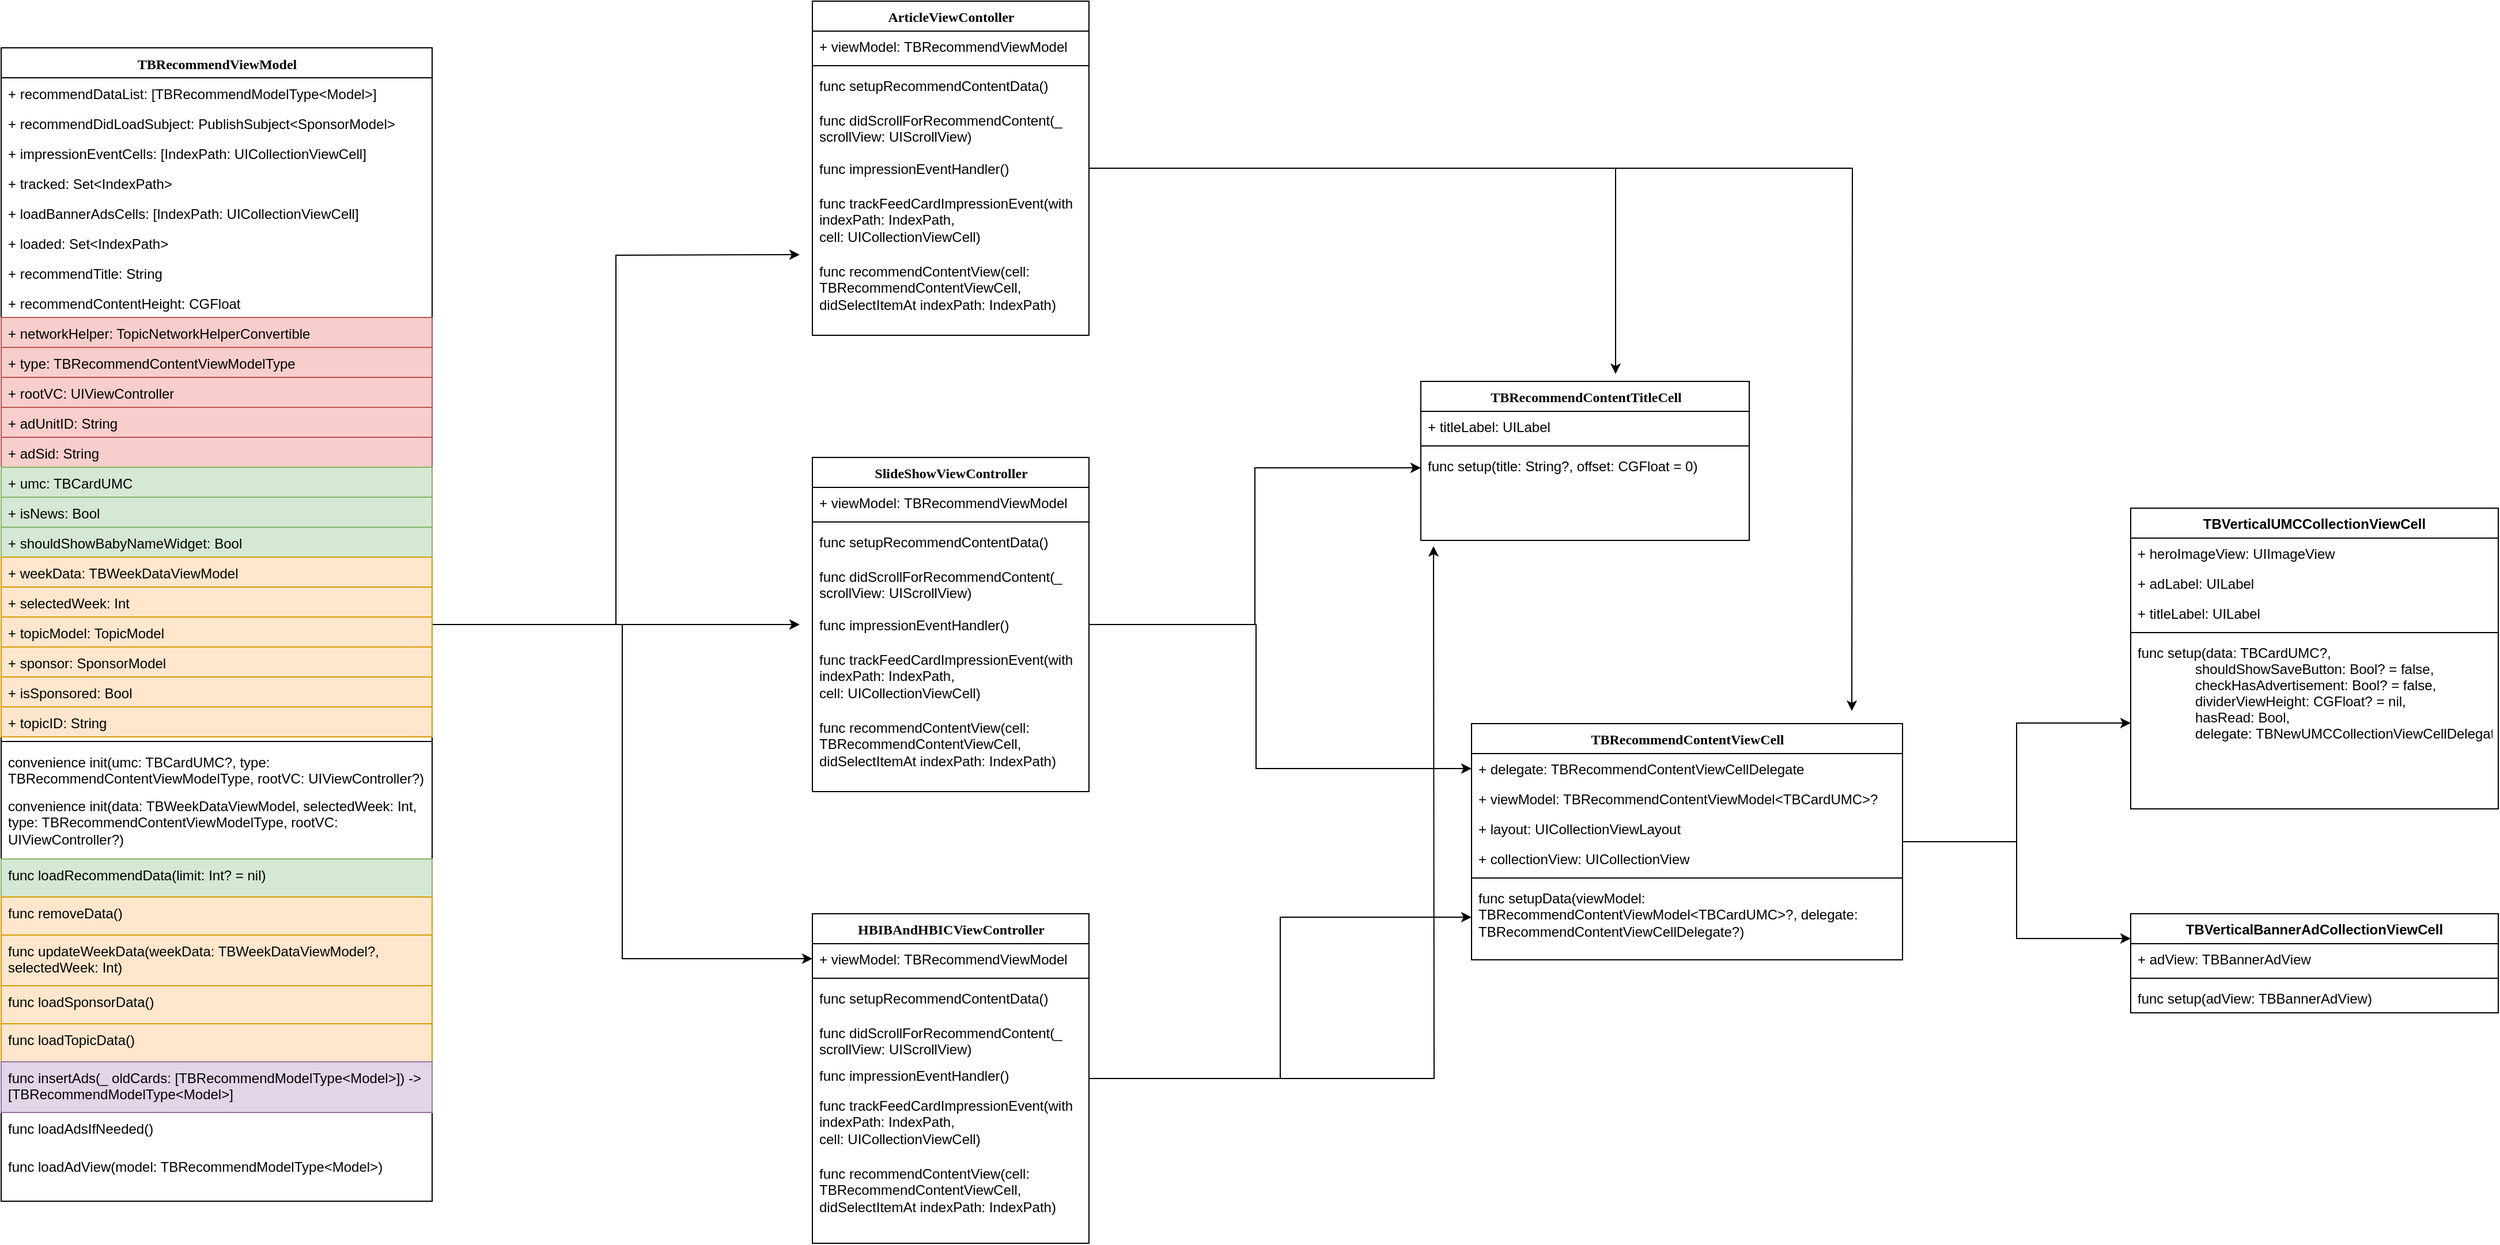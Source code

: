 <mxfile version="20.2.4" type="github">
  <diagram name="Page-1" id="9f46799a-70d6-7492-0946-bef42562c5a5">
    <mxGraphModel dx="2365" dy="1473" grid="1" gridSize="11" guides="1" tooltips="1" connect="1" arrows="1" fold="1" page="1" pageScale="1" pageWidth="4681" pageHeight="3300" background="none" math="0" shadow="0">
      <root>
        <mxCell id="0" />
        <mxCell id="1" parent="0" />
        <mxCell id="su3BbWHt3NprtEjBZGF3-483" style="edgeStyle=orthogonalEdgeStyle;rounded=0;orthogonalLoop=1;jettySize=auto;html=1;entryX=0.593;entryY=-0.047;entryDx=0;entryDy=0;entryPerimeter=0;" edge="1" parent="1" source="78961159f06e98e8-17" target="78961159f06e98e8-82">
          <mxGeometry relative="1" as="geometry" />
        </mxCell>
        <mxCell id="su3BbWHt3NprtEjBZGF3-484" style="edgeStyle=orthogonalEdgeStyle;rounded=0;orthogonalLoop=1;jettySize=auto;html=1;" edge="1" parent="1" source="78961159f06e98e8-17">
          <mxGeometry relative="1" as="geometry">
            <mxPoint x="2266" y="1012" as="targetPoint" />
          </mxGeometry>
        </mxCell>
        <mxCell id="78961159f06e98e8-17" value="ArticleViewContoller" style="swimlane;html=1;fontStyle=1;align=center;verticalAlign=top;childLayout=stackLayout;horizontal=1;startSize=26;horizontalStack=0;resizeParent=1;resizeLast=0;collapsible=1;marginBottom=0;swimlaneFillColor=#ffffff;rounded=0;shadow=0;comic=0;labelBackgroundColor=none;strokeWidth=1;fillColor=none;fontFamily=Verdana;fontSize=12" parent="1" vertex="1">
          <mxGeometry x="1364" y="396" width="240" height="290" as="geometry" />
        </mxCell>
        <mxCell id="78961159f06e98e8-21" value="+ viewModel: TBRecommendViewModel" style="text;html=1;strokeColor=none;fillColor=none;align=left;verticalAlign=top;spacingLeft=4;spacingRight=4;whiteSpace=wrap;overflow=hidden;rotatable=0;points=[[0,0.5],[1,0.5]];portConstraint=eastwest;" parent="78961159f06e98e8-17" vertex="1">
          <mxGeometry y="26" width="240" height="26" as="geometry" />
        </mxCell>
        <mxCell id="78961159f06e98e8-19" value="" style="line;html=1;strokeWidth=1;fillColor=none;align=left;verticalAlign=middle;spacingTop=-1;spacingLeft=3;spacingRight=3;rotatable=0;labelPosition=right;points=[];portConstraint=eastwest;" parent="78961159f06e98e8-17" vertex="1">
          <mxGeometry y="52" width="240" height="8" as="geometry" />
        </mxCell>
        <mxCell id="78961159f06e98e8-20" value="func setupRecommendContentData()" style="text;html=1;strokeColor=none;fillColor=none;align=left;verticalAlign=top;spacingLeft=4;spacingRight=4;whiteSpace=wrap;overflow=hidden;rotatable=0;points=[[0,0.5],[1,0.5]];portConstraint=eastwest;" parent="78961159f06e98e8-17" vertex="1">
          <mxGeometry y="60" width="240" height="30" as="geometry" />
        </mxCell>
        <mxCell id="su3BbWHt3NprtEjBZGF3-402" value="func didScrollForRecommendContent(_ scrollView: UIScrollView)" style="text;html=1;strokeColor=none;fillColor=none;align=left;verticalAlign=top;spacingLeft=4;spacingRight=4;whiteSpace=wrap;overflow=hidden;rotatable=0;points=[[0,0.5],[1,0.5]];portConstraint=eastwest;" vertex="1" parent="78961159f06e98e8-17">
          <mxGeometry y="90" width="240" height="42" as="geometry" />
        </mxCell>
        <mxCell id="su3BbWHt3NprtEjBZGF3-403" value="func&amp;nbsp;impressionEventHandler()" style="text;html=1;strokeColor=none;fillColor=none;align=left;verticalAlign=top;spacingLeft=4;spacingRight=4;whiteSpace=wrap;overflow=hidden;rotatable=0;points=[[0,0.5],[1,0.5]];portConstraint=eastwest;" vertex="1" parent="78961159f06e98e8-17">
          <mxGeometry y="132" width="240" height="30" as="geometry" />
        </mxCell>
        <mxCell id="su3BbWHt3NprtEjBZGF3-404" value="func&amp;nbsp;trackFeedCardImpressionEvent(with indexPath: IndexPath, &lt;br&gt;cell: UICollectionViewCell)" style="text;html=1;strokeColor=none;fillColor=none;align=left;verticalAlign=top;spacingLeft=4;spacingRight=4;whiteSpace=wrap;overflow=hidden;rotatable=0;points=[[0,0.5],[1,0.5]];portConstraint=eastwest;" vertex="1" parent="78961159f06e98e8-17">
          <mxGeometry y="162" width="240" height="59" as="geometry" />
        </mxCell>
        <mxCell id="su3BbWHt3NprtEjBZGF3-405" value="func recommendContentView(cell: TBRecommendContentViewCell, didSelectItemAt indexPath: IndexPath)" style="text;html=1;strokeColor=none;fillColor=none;align=left;verticalAlign=top;spacingLeft=4;spacingRight=4;whiteSpace=wrap;overflow=hidden;rotatable=0;points=[[0,0.5],[1,0.5]];portConstraint=eastwest;" vertex="1" parent="78961159f06e98e8-17">
          <mxGeometry y="221" width="240" height="55" as="geometry" />
        </mxCell>
        <mxCell id="su3BbWHt3NprtEjBZGF3-485" style="edgeStyle=orthogonalEdgeStyle;rounded=0;orthogonalLoop=1;jettySize=auto;html=1;entryX=0;entryY=0.5;entryDx=0;entryDy=0;" edge="1" parent="1" source="78961159f06e98e8-30" target="78961159f06e98e8-91">
          <mxGeometry relative="1" as="geometry" />
        </mxCell>
        <mxCell id="su3BbWHt3NprtEjBZGF3-487" style="edgeStyle=orthogonalEdgeStyle;rounded=0;orthogonalLoop=1;jettySize=auto;html=1;entryX=0;entryY=0.5;entryDx=0;entryDy=0;" edge="1" parent="1" source="78961159f06e98e8-30" target="78961159f06e98e8-72">
          <mxGeometry relative="1" as="geometry">
            <Array as="points">
              <mxPoint x="1749" y="937" />
              <mxPoint x="1749" y="1062" />
            </Array>
          </mxGeometry>
        </mxCell>
        <mxCell id="78961159f06e98e8-30" value="SlideShowViewController&lt;br&gt;" style="swimlane;html=1;fontStyle=1;align=center;verticalAlign=top;childLayout=stackLayout;horizontal=1;startSize=26;horizontalStack=0;resizeParent=1;resizeLast=0;collapsible=1;marginBottom=0;swimlaneFillColor=#ffffff;rounded=0;shadow=0;comic=0;labelBackgroundColor=none;strokeWidth=1;fillColor=none;fontFamily=Verdana;fontSize=12" parent="1" vertex="1">
          <mxGeometry x="1364" y="792" width="240" height="290" as="geometry">
            <mxRectangle x="430" y="83" width="110" height="30" as="alternateBounds" />
          </mxGeometry>
        </mxCell>
        <mxCell id="78961159f06e98e8-31" value="+ viewModel: TBRecommendViewModel" style="text;html=1;strokeColor=none;fillColor=none;align=left;verticalAlign=top;spacingLeft=4;spacingRight=4;whiteSpace=wrap;overflow=hidden;rotatable=0;points=[[0,0.5],[1,0.5]];portConstraint=eastwest;" parent="78961159f06e98e8-30" vertex="1">
          <mxGeometry y="26" width="240" height="26" as="geometry" />
        </mxCell>
        <mxCell id="78961159f06e98e8-38" value="" style="line;html=1;strokeWidth=1;fillColor=none;align=left;verticalAlign=middle;spacingTop=-1;spacingLeft=3;spacingRight=3;rotatable=0;labelPosition=right;points=[];portConstraint=eastwest;" parent="78961159f06e98e8-30" vertex="1">
          <mxGeometry y="52" width="240" height="8" as="geometry" />
        </mxCell>
        <mxCell id="su3BbWHt3NprtEjBZGF3-406" value="func setupRecommendContentData()" style="text;html=1;strokeColor=none;fillColor=none;align=left;verticalAlign=top;spacingLeft=4;spacingRight=4;whiteSpace=wrap;overflow=hidden;rotatable=0;points=[[0,0.5],[1,0.5]];portConstraint=eastwest;" vertex="1" parent="78961159f06e98e8-30">
          <mxGeometry y="60" width="240" height="30" as="geometry" />
        </mxCell>
        <mxCell id="su3BbWHt3NprtEjBZGF3-407" value="func didScrollForRecommendContent(_ scrollView: UIScrollView)" style="text;html=1;strokeColor=none;fillColor=none;align=left;verticalAlign=top;spacingLeft=4;spacingRight=4;whiteSpace=wrap;overflow=hidden;rotatable=0;points=[[0,0.5],[1,0.5]];portConstraint=eastwest;" vertex="1" parent="78961159f06e98e8-30">
          <mxGeometry y="90" width="240" height="42" as="geometry" />
        </mxCell>
        <mxCell id="su3BbWHt3NprtEjBZGF3-408" value="func&amp;nbsp;impressionEventHandler()" style="text;html=1;strokeColor=none;fillColor=none;align=left;verticalAlign=top;spacingLeft=4;spacingRight=4;whiteSpace=wrap;overflow=hidden;rotatable=0;points=[[0,0.5],[1,0.5]];portConstraint=eastwest;" vertex="1" parent="78961159f06e98e8-30">
          <mxGeometry y="132" width="240" height="30" as="geometry" />
        </mxCell>
        <mxCell id="su3BbWHt3NprtEjBZGF3-409" value="func&amp;nbsp;trackFeedCardImpressionEvent(with indexPath: IndexPath, &lt;br&gt;cell: UICollectionViewCell)" style="text;html=1;strokeColor=none;fillColor=none;align=left;verticalAlign=top;spacingLeft=4;spacingRight=4;whiteSpace=wrap;overflow=hidden;rotatable=0;points=[[0,0.5],[1,0.5]];portConstraint=eastwest;" vertex="1" parent="78961159f06e98e8-30">
          <mxGeometry y="162" width="240" height="59" as="geometry" />
        </mxCell>
        <mxCell id="su3BbWHt3NprtEjBZGF3-410" value="func recommendContentView(cell: TBRecommendContentViewCell, didSelectItemAt indexPath: IndexPath)" style="text;html=1;strokeColor=none;fillColor=none;align=left;verticalAlign=top;spacingLeft=4;spacingRight=4;whiteSpace=wrap;overflow=hidden;rotatable=0;points=[[0,0.5],[1,0.5]];portConstraint=eastwest;" vertex="1" parent="78961159f06e98e8-30">
          <mxGeometry y="221" width="240" height="55" as="geometry" />
        </mxCell>
        <mxCell id="su3BbWHt3NprtEjBZGF3-490" style="edgeStyle=orthogonalEdgeStyle;rounded=0;orthogonalLoop=1;jettySize=auto;html=1;" edge="1" parent="1" source="78961159f06e98e8-43">
          <mxGeometry relative="1" as="geometry">
            <mxPoint x="1903" y="869" as="targetPoint" />
          </mxGeometry>
        </mxCell>
        <mxCell id="su3BbWHt3NprtEjBZGF3-493" style="edgeStyle=orthogonalEdgeStyle;rounded=0;orthogonalLoop=1;jettySize=auto;html=1;entryX=0;entryY=0.5;entryDx=0;entryDy=0;" edge="1" parent="1" source="78961159f06e98e8-43" target="78961159f06e98e8-78">
          <mxGeometry relative="1" as="geometry" />
        </mxCell>
        <mxCell id="78961159f06e98e8-43" value="HBIBAndHBICViewController&lt;br&gt;" style="swimlane;html=1;fontStyle=1;align=center;verticalAlign=top;childLayout=stackLayout;horizontal=1;startSize=26;horizontalStack=0;resizeParent=1;resizeLast=0;collapsible=1;marginBottom=0;swimlaneFillColor=#ffffff;rounded=0;shadow=0;comic=0;labelBackgroundColor=none;strokeWidth=1;fillColor=none;fontFamily=Verdana;fontSize=12" parent="1" vertex="1">
          <mxGeometry x="1364" y="1188" width="240" height="286" as="geometry" />
        </mxCell>
        <mxCell id="78961159f06e98e8-44" value="+ viewModel: TBRecommendViewModel" style="text;html=1;strokeColor=none;fillColor=none;align=left;verticalAlign=top;spacingLeft=4;spacingRight=4;whiteSpace=wrap;overflow=hidden;rotatable=0;points=[[0,0.5],[1,0.5]];portConstraint=eastwest;" parent="78961159f06e98e8-43" vertex="1">
          <mxGeometry y="26" width="240" height="26" as="geometry" />
        </mxCell>
        <mxCell id="78961159f06e98e8-51" value="" style="line;html=1;strokeWidth=1;fillColor=none;align=left;verticalAlign=middle;spacingTop=-1;spacingLeft=3;spacingRight=3;rotatable=0;labelPosition=right;points=[];portConstraint=eastwest;" parent="78961159f06e98e8-43" vertex="1">
          <mxGeometry y="52" width="240" height="8" as="geometry" />
        </mxCell>
        <mxCell id="su3BbWHt3NprtEjBZGF3-413" value="func setupRecommendContentData()" style="text;html=1;strokeColor=none;fillColor=none;align=left;verticalAlign=top;spacingLeft=4;spacingRight=4;whiteSpace=wrap;overflow=hidden;rotatable=0;points=[[0,0.5],[1,0.5]];portConstraint=eastwest;" vertex="1" parent="78961159f06e98e8-43">
          <mxGeometry y="60" width="240" height="30" as="geometry" />
        </mxCell>
        <mxCell id="su3BbWHt3NprtEjBZGF3-414" value="func didScrollForRecommendContent(_ scrollView: UIScrollView)" style="text;html=1;strokeColor=none;fillColor=none;align=left;verticalAlign=top;spacingLeft=4;spacingRight=4;whiteSpace=wrap;overflow=hidden;rotatable=0;points=[[0,0.5],[1,0.5]];portConstraint=eastwest;" vertex="1" parent="78961159f06e98e8-43">
          <mxGeometry y="90" width="240" height="37" as="geometry" />
        </mxCell>
        <mxCell id="su3BbWHt3NprtEjBZGF3-415" value="func&amp;nbsp;impressionEventHandler()" style="text;html=1;strokeColor=none;fillColor=none;align=left;verticalAlign=top;spacingLeft=4;spacingRight=4;whiteSpace=wrap;overflow=hidden;rotatable=0;points=[[0,0.5],[1,0.5]];portConstraint=eastwest;" vertex="1" parent="78961159f06e98e8-43">
          <mxGeometry y="127" width="240" height="26" as="geometry" />
        </mxCell>
        <mxCell id="su3BbWHt3NprtEjBZGF3-416" value="func&amp;nbsp;trackFeedCardImpressionEvent(with indexPath: IndexPath, &lt;br&gt;cell: UICollectionViewCell)" style="text;html=1;strokeColor=none;fillColor=none;align=left;verticalAlign=top;spacingLeft=4;spacingRight=4;whiteSpace=wrap;overflow=hidden;rotatable=0;points=[[0,0.5],[1,0.5]];portConstraint=eastwest;" vertex="1" parent="78961159f06e98e8-43">
          <mxGeometry y="153" width="240" height="59" as="geometry" />
        </mxCell>
        <mxCell id="su3BbWHt3NprtEjBZGF3-417" value="func recommendContentView(cell: TBRecommendContentViewCell, didSelectItemAt indexPath: IndexPath)" style="text;html=1;strokeColor=none;fillColor=none;align=left;verticalAlign=top;spacingLeft=4;spacingRight=4;whiteSpace=wrap;overflow=hidden;rotatable=0;points=[[0,0.5],[1,0.5]];portConstraint=eastwest;" vertex="1" parent="78961159f06e98e8-43">
          <mxGeometry y="212" width="240" height="55" as="geometry" />
        </mxCell>
        <mxCell id="su3BbWHt3NprtEjBZGF3-480" style="edgeStyle=orthogonalEdgeStyle;rounded=0;orthogonalLoop=1;jettySize=auto;html=1;" edge="1" parent="1" source="78961159f06e98e8-56">
          <mxGeometry relative="1" as="geometry">
            <mxPoint x="1353" y="616" as="targetPoint" />
          </mxGeometry>
        </mxCell>
        <mxCell id="su3BbWHt3NprtEjBZGF3-481" style="edgeStyle=orthogonalEdgeStyle;rounded=0;orthogonalLoop=1;jettySize=auto;html=1;" edge="1" parent="1" source="78961159f06e98e8-56">
          <mxGeometry relative="1" as="geometry">
            <mxPoint x="1353" y="937" as="targetPoint" />
          </mxGeometry>
        </mxCell>
        <mxCell id="su3BbWHt3NprtEjBZGF3-482" style="edgeStyle=orthogonalEdgeStyle;rounded=0;orthogonalLoop=1;jettySize=auto;html=1;entryX=0;entryY=0.5;entryDx=0;entryDy=0;" edge="1" parent="1" source="78961159f06e98e8-56" target="78961159f06e98e8-44">
          <mxGeometry relative="1" as="geometry" />
        </mxCell>
        <mxCell id="78961159f06e98e8-56" value="TBRecommendViewModel" style="swimlane;html=1;fontStyle=1;align=center;verticalAlign=top;childLayout=stackLayout;horizontal=1;startSize=26;horizontalStack=0;resizeParent=1;resizeLast=0;collapsible=1;marginBottom=0;swimlaneFillColor=#ffffff;rounded=0;shadow=0;comic=0;labelBackgroundColor=none;strokeWidth=1;fillColor=none;fontFamily=Verdana;fontSize=12" parent="1" vertex="1">
          <mxGeometry x="660" y="436.5" width="374" height="1001" as="geometry" />
        </mxCell>
        <mxCell id="78961159f06e98e8-61" value="+&amp;nbsp;recommendDataList: [TBRecommendModelType&amp;lt;Model&amp;gt;]" style="text;html=1;strokeColor=none;fillColor=none;align=left;verticalAlign=top;spacingLeft=4;spacingRight=4;whiteSpace=wrap;overflow=hidden;rotatable=0;points=[[0,0.5],[1,0.5]];portConstraint=eastwest;" parent="78961159f06e98e8-56" vertex="1">
          <mxGeometry y="26" width="374" height="26" as="geometry" />
        </mxCell>
        <mxCell id="78961159f06e98e8-62" value="+ recommendDidLoadSubject:&amp;nbsp;PublishSubject&amp;lt;SponsorModel&amp;gt;" style="text;html=1;strokeColor=none;fillColor=none;align=left;verticalAlign=top;spacingLeft=4;spacingRight=4;whiteSpace=wrap;overflow=hidden;rotatable=0;points=[[0,0.5],[1,0.5]];portConstraint=eastwest;" parent="78961159f06e98e8-56" vertex="1">
          <mxGeometry y="52" width="374" height="26" as="geometry" />
        </mxCell>
        <mxCell id="78961159f06e98e8-63" value="+&amp;nbsp;impressionEventCells:&amp;nbsp;[IndexPath: UICollectionViewCell]" style="text;html=1;strokeColor=none;fillColor=none;align=left;verticalAlign=top;spacingLeft=4;spacingRight=4;whiteSpace=wrap;overflow=hidden;rotatable=0;points=[[0,0.5],[1,0.5]];portConstraint=eastwest;" parent="78961159f06e98e8-56" vertex="1">
          <mxGeometry y="78" width="374" height="26" as="geometry" />
        </mxCell>
        <mxCell id="su3BbWHt3NprtEjBZGF3-450" value="+&amp;nbsp;tracked: Set&amp;lt;IndexPath&amp;gt;" style="text;html=1;strokeColor=none;fillColor=none;align=left;verticalAlign=top;spacingLeft=4;spacingRight=4;whiteSpace=wrap;overflow=hidden;rotatable=0;points=[[0,0.5],[1,0.5]];portConstraint=eastwest;" vertex="1" parent="78961159f06e98e8-56">
          <mxGeometry y="104" width="374" height="26" as="geometry" />
        </mxCell>
        <mxCell id="su3BbWHt3NprtEjBZGF3-451" value="+&amp;nbsp;loadBannerAdsCells: [IndexPath: UICollectionViewCell]" style="text;html=1;strokeColor=none;fillColor=none;align=left;verticalAlign=top;spacingLeft=4;spacingRight=4;whiteSpace=wrap;overflow=hidden;rotatable=0;points=[[0,0.5],[1,0.5]];portConstraint=eastwest;" vertex="1" parent="78961159f06e98e8-56">
          <mxGeometry y="130" width="374" height="26" as="geometry" />
        </mxCell>
        <mxCell id="su3BbWHt3NprtEjBZGF3-453" value="+&amp;nbsp;loaded: Set&amp;lt;IndexPath&amp;gt;" style="text;html=1;strokeColor=none;fillColor=none;align=left;verticalAlign=top;spacingLeft=4;spacingRight=4;whiteSpace=wrap;overflow=hidden;rotatable=0;points=[[0,0.5],[1,0.5]];portConstraint=eastwest;" vertex="1" parent="78961159f06e98e8-56">
          <mxGeometry y="156" width="374" height="26" as="geometry" />
        </mxCell>
        <mxCell id="su3BbWHt3NprtEjBZGF3-454" value="+&amp;nbsp;recommendTitle: String" style="text;html=1;strokeColor=none;fillColor=none;align=left;verticalAlign=top;spacingLeft=4;spacingRight=4;whiteSpace=wrap;overflow=hidden;rotatable=0;points=[[0,0.5],[1,0.5]];portConstraint=eastwest;" vertex="1" parent="78961159f06e98e8-56">
          <mxGeometry y="182" width="374" height="26" as="geometry" />
        </mxCell>
        <mxCell id="su3BbWHt3NprtEjBZGF3-455" value="+&amp;nbsp;recommendContentHeight: CGFloat" style="text;html=1;strokeColor=none;fillColor=none;align=left;verticalAlign=top;spacingLeft=4;spacingRight=4;whiteSpace=wrap;overflow=hidden;rotatable=0;points=[[0,0.5],[1,0.5]];portConstraint=eastwest;" vertex="1" parent="78961159f06e98e8-56">
          <mxGeometry y="208" width="374" height="26" as="geometry" />
        </mxCell>
        <mxCell id="su3BbWHt3NprtEjBZGF3-457" value="+&amp;nbsp;networkHelper: TopicNetworkHelperConvertible" style="text;html=1;strokeColor=#b85450;fillColor=#f8cecc;align=left;verticalAlign=top;spacingLeft=4;spacingRight=4;whiteSpace=wrap;overflow=hidden;rotatable=0;points=[[0,0.5],[1,0.5]];portConstraint=eastwest;" vertex="1" parent="78961159f06e98e8-56">
          <mxGeometry y="234" width="374" height="26" as="geometry" />
        </mxCell>
        <mxCell id="su3BbWHt3NprtEjBZGF3-456" value="+&amp;nbsp;type: TBRecommendContentViewModelType" style="text;html=1;strokeColor=#b85450;fillColor=#f8cecc;align=left;verticalAlign=top;spacingLeft=4;spacingRight=4;whiteSpace=wrap;overflow=hidden;rotatable=0;points=[[0,0.5],[1,0.5]];portConstraint=eastwest;" vertex="1" parent="78961159f06e98e8-56">
          <mxGeometry y="260" width="374" height="26" as="geometry" />
        </mxCell>
        <mxCell id="su3BbWHt3NprtEjBZGF3-458" value="+&amp;nbsp;rootVC: UIViewController" style="text;html=1;strokeColor=#b85450;fillColor=#f8cecc;align=left;verticalAlign=top;spacingLeft=4;spacingRight=4;whiteSpace=wrap;overflow=hidden;rotatable=0;points=[[0,0.5],[1,0.5]];portConstraint=eastwest;" vertex="1" parent="78961159f06e98e8-56">
          <mxGeometry y="286" width="374" height="26" as="geometry" />
        </mxCell>
        <mxCell id="su3BbWHt3NprtEjBZGF3-459" value="+&amp;nbsp;adUnitID: String" style="text;html=1;strokeColor=#b85450;fillColor=#f8cecc;align=left;verticalAlign=top;spacingLeft=4;spacingRight=4;whiteSpace=wrap;overflow=hidden;rotatable=0;points=[[0,0.5],[1,0.5]];portConstraint=eastwest;" vertex="1" parent="78961159f06e98e8-56">
          <mxGeometry y="312" width="374" height="26" as="geometry" />
        </mxCell>
        <mxCell id="su3BbWHt3NprtEjBZGF3-461" value="+&amp;nbsp;adSid: String" style="text;html=1;strokeColor=#b85450;fillColor=#f8cecc;align=left;verticalAlign=top;spacingLeft=4;spacingRight=4;whiteSpace=wrap;overflow=hidden;rotatable=0;points=[[0,0.5],[1,0.5]];portConstraint=eastwest;" vertex="1" parent="78961159f06e98e8-56">
          <mxGeometry y="338" width="374" height="26" as="geometry" />
        </mxCell>
        <mxCell id="su3BbWHt3NprtEjBZGF3-463" value="+&amp;nbsp;umc: TBCardUMC" style="text;html=1;strokeColor=#82b366;fillColor=#d5e8d4;align=left;verticalAlign=top;spacingLeft=4;spacingRight=4;whiteSpace=wrap;overflow=hidden;rotatable=0;points=[[0,0.5],[1,0.5]];portConstraint=eastwest;" vertex="1" parent="78961159f06e98e8-56">
          <mxGeometry y="364" width="374" height="26" as="geometry" />
        </mxCell>
        <mxCell id="su3BbWHt3NprtEjBZGF3-462" value="+&amp;nbsp;isNews: Bool" style="text;html=1;strokeColor=#82b366;fillColor=#d5e8d4;align=left;verticalAlign=top;spacingLeft=4;spacingRight=4;whiteSpace=wrap;overflow=hidden;rotatable=0;points=[[0,0.5],[1,0.5]];portConstraint=eastwest;" vertex="1" parent="78961159f06e98e8-56">
          <mxGeometry y="390" width="374" height="26" as="geometry" />
        </mxCell>
        <mxCell id="su3BbWHt3NprtEjBZGF3-460" value="+&amp;nbsp;shouldShowBabyNameWidget: Bool" style="text;html=1;strokeColor=#82b366;fillColor=#d5e8d4;align=left;verticalAlign=top;spacingLeft=4;spacingRight=4;whiteSpace=wrap;overflow=hidden;rotatable=0;points=[[0,0.5],[1,0.5]];portConstraint=eastwest;" vertex="1" parent="78961159f06e98e8-56">
          <mxGeometry y="416" width="374" height="26" as="geometry" />
        </mxCell>
        <mxCell id="su3BbWHt3NprtEjBZGF3-465" value="+&amp;nbsp;weekData: TBWeekDataViewModel" style="text;html=1;strokeColor=#d79b00;fillColor=#ffe6cc;align=left;verticalAlign=top;spacingLeft=4;spacingRight=4;whiteSpace=wrap;overflow=hidden;rotatable=0;points=[[0,0.5],[1,0.5]];portConstraint=eastwest;" vertex="1" parent="78961159f06e98e8-56">
          <mxGeometry y="442" width="374" height="26" as="geometry" />
        </mxCell>
        <mxCell id="su3BbWHt3NprtEjBZGF3-466" value="+&amp;nbsp;selectedWeek: Int" style="text;html=1;strokeColor=#d79b00;fillColor=#ffe6cc;align=left;verticalAlign=top;spacingLeft=4;spacingRight=4;whiteSpace=wrap;overflow=hidden;rotatable=0;points=[[0,0.5],[1,0.5]];portConstraint=eastwest;" vertex="1" parent="78961159f06e98e8-56">
          <mxGeometry y="468" width="374" height="26" as="geometry" />
        </mxCell>
        <mxCell id="su3BbWHt3NprtEjBZGF3-467" value="+&amp;nbsp;topicModel: TopicModel" style="text;html=1;strokeColor=#d79b00;fillColor=#ffe6cc;align=left;verticalAlign=top;spacingLeft=4;spacingRight=4;whiteSpace=wrap;overflow=hidden;rotatable=0;points=[[0,0.5],[1,0.5]];portConstraint=eastwest;" vertex="1" parent="78961159f06e98e8-56">
          <mxGeometry y="494" width="374" height="26" as="geometry" />
        </mxCell>
        <mxCell id="Pp_mQ892j0vPYLdk7xoe-10" value="+&amp;nbsp;sponsor: SponsorModel" style="text;html=1;strokeColor=#d79b00;fillColor=#ffe6cc;align=left;verticalAlign=top;spacingLeft=4;spacingRight=4;whiteSpace=wrap;overflow=hidden;rotatable=0;points=[[0,0.5],[1,0.5]];portConstraint=eastwest;" parent="78961159f06e98e8-56" vertex="1">
          <mxGeometry y="520" width="374" height="26" as="geometry" />
        </mxCell>
        <mxCell id="su3BbWHt3NprtEjBZGF3-468" value="+&amp;nbsp;isSponsored: Bool" style="text;html=1;strokeColor=#d79b00;fillColor=#ffe6cc;align=left;verticalAlign=top;spacingLeft=4;spacingRight=4;whiteSpace=wrap;overflow=hidden;rotatable=0;points=[[0,0.5],[1,0.5]];portConstraint=eastwest;" vertex="1" parent="78961159f06e98e8-56">
          <mxGeometry y="546" width="374" height="26" as="geometry" />
        </mxCell>
        <mxCell id="su3BbWHt3NprtEjBZGF3-464" value="+&amp;nbsp;topicID: String" style="text;html=1;strokeColor=#d79b00;fillColor=#ffe6cc;align=left;verticalAlign=top;spacingLeft=4;spacingRight=4;whiteSpace=wrap;overflow=hidden;rotatable=0;points=[[0,0.5],[1,0.5]];portConstraint=eastwest;" vertex="1" parent="78961159f06e98e8-56">
          <mxGeometry y="572" width="374" height="26" as="geometry" />
        </mxCell>
        <mxCell id="78961159f06e98e8-64" value="" style="line;html=1;strokeWidth=1;fillColor=none;align=left;verticalAlign=middle;spacingTop=-1;spacingLeft=3;spacingRight=3;rotatable=0;labelPosition=right;points=[];portConstraint=eastwest;" parent="78961159f06e98e8-56" vertex="1">
          <mxGeometry y="598" width="374" height="8" as="geometry" />
        </mxCell>
        <mxCell id="78961159f06e98e8-65" value="convenience init(umc: TBCardUMC?, type: TBRecommendContentViewModelType, rootVC: UIViewController?)" style="text;html=1;strokeColor=none;fillColor=none;align=left;verticalAlign=top;spacingLeft=4;spacingRight=4;whiteSpace=wrap;overflow=hidden;rotatable=0;points=[[0,0.5],[1,0.5]];portConstraint=eastwest;" parent="78961159f06e98e8-56" vertex="1">
          <mxGeometry y="606" width="374" height="38" as="geometry" />
        </mxCell>
        <mxCell id="78961159f06e98e8-68" value="convenience init(data: TBWeekDataViewModel, selectedWeek: Int, type: TBRecommendContentViewModelType, rootVC: UIViewController?)" style="text;html=1;strokeColor=none;fillColor=none;align=left;verticalAlign=top;spacingLeft=4;spacingRight=4;whiteSpace=wrap;overflow=hidden;rotatable=0;points=[[0,0.5],[1,0.5]];portConstraint=eastwest;" parent="78961159f06e98e8-56" vertex="1">
          <mxGeometry y="644" width="374" height="60" as="geometry" />
        </mxCell>
        <mxCell id="Pp_mQ892j0vPYLdk7xoe-32" value="func loadRecommendData(limit: Int? = nil)" style="text;html=1;strokeColor=#82b366;fillColor=#d5e8d4;align=left;verticalAlign=top;spacingLeft=4;spacingRight=4;whiteSpace=wrap;overflow=hidden;rotatable=0;points=[[0,0.5],[1,0.5]];portConstraint=eastwest;" parent="78961159f06e98e8-56" vertex="1">
          <mxGeometry y="704" width="374" height="33" as="geometry" />
        </mxCell>
        <mxCell id="su3BbWHt3NprtEjBZGF3-470" value="func removeData()" style="text;html=1;strokeColor=#d79b00;fillColor=#ffe6cc;align=left;verticalAlign=top;spacingLeft=4;spacingRight=4;whiteSpace=wrap;overflow=hidden;rotatable=0;points=[[0,0.5],[1,0.5]];portConstraint=eastwest;" vertex="1" parent="78961159f06e98e8-56">
          <mxGeometry y="737" width="374" height="33" as="geometry" />
        </mxCell>
        <mxCell id="su3BbWHt3NprtEjBZGF3-472" value="func updateWeekData(weekData: TBWeekDataViewModel?, selectedWeek: Int)" style="text;html=1;strokeColor=#d79b00;fillColor=#ffe6cc;align=left;verticalAlign=top;spacingLeft=4;spacingRight=4;whiteSpace=wrap;overflow=hidden;rotatable=0;points=[[0,0.5],[1,0.5]];portConstraint=eastwest;" vertex="1" parent="78961159f06e98e8-56">
          <mxGeometry y="770" width="374" height="44" as="geometry" />
        </mxCell>
        <mxCell id="su3BbWHt3NprtEjBZGF3-473" value="func loadSponsorData()" style="text;html=1;strokeColor=#d79b00;fillColor=#ffe6cc;align=left;verticalAlign=top;spacingLeft=4;spacingRight=4;whiteSpace=wrap;overflow=hidden;rotatable=0;points=[[0,0.5],[1,0.5]];portConstraint=eastwest;" vertex="1" parent="78961159f06e98e8-56">
          <mxGeometry y="814" width="374" height="33" as="geometry" />
        </mxCell>
        <mxCell id="su3BbWHt3NprtEjBZGF3-474" value="func loadTopicData()" style="text;html=1;strokeColor=#d79b00;fillColor=#ffe6cc;align=left;verticalAlign=top;spacingLeft=4;spacingRight=4;whiteSpace=wrap;overflow=hidden;rotatable=0;points=[[0,0.5],[1,0.5]];portConstraint=eastwest;" vertex="1" parent="78961159f06e98e8-56">
          <mxGeometry y="847" width="374" height="33" as="geometry" />
        </mxCell>
        <mxCell id="Pp_mQ892j0vPYLdk7xoe-34" value="func insertAds(_ oldCards: [TBRecommendModelType&amp;lt;Model&amp;gt;]) -&amp;gt; [TBRecommendModelType&amp;lt;Model&amp;gt;]" style="text;html=1;strokeColor=#9673a6;fillColor=#e1d5e7;align=left;verticalAlign=top;spacingLeft=4;spacingRight=4;whiteSpace=wrap;overflow=hidden;rotatable=0;points=[[0,0.5],[1,0.5]];portConstraint=eastwest;" parent="78961159f06e98e8-56" vertex="1">
          <mxGeometry y="880" width="374" height="44" as="geometry" />
        </mxCell>
        <mxCell id="su3BbWHt3NprtEjBZGF3-475" value="func loadAdsIfNeeded()" style="text;html=1;strokeColor=none;fillColor=none;align=left;verticalAlign=top;spacingLeft=4;spacingRight=4;whiteSpace=wrap;overflow=hidden;rotatable=0;points=[[0,0.5],[1,0.5]];portConstraint=eastwest;" vertex="1" parent="78961159f06e98e8-56">
          <mxGeometry y="924" width="374" height="33" as="geometry" />
        </mxCell>
        <mxCell id="su3BbWHt3NprtEjBZGF3-476" value="func loadAdView(model: TBRecommendModelType&amp;lt;Model&amp;gt;)" style="text;html=1;strokeColor=none;fillColor=none;align=left;verticalAlign=top;spacingLeft=4;spacingRight=4;whiteSpace=wrap;overflow=hidden;rotatable=0;points=[[0,0.5],[1,0.5]];portConstraint=eastwest;" vertex="1" parent="78961159f06e98e8-56">
          <mxGeometry y="957" width="374" height="33" as="geometry" />
        </mxCell>
        <mxCell id="su3BbWHt3NprtEjBZGF3-477" style="edgeStyle=orthogonalEdgeStyle;rounded=0;orthogonalLoop=1;jettySize=auto;html=1;" edge="1" parent="1" source="78961159f06e98e8-69" target="Pp_mQ892j0vPYLdk7xoe-18">
          <mxGeometry relative="1" as="geometry" />
        </mxCell>
        <mxCell id="su3BbWHt3NprtEjBZGF3-479" style="edgeStyle=orthogonalEdgeStyle;rounded=0;orthogonalLoop=1;jettySize=auto;html=1;entryX=0;entryY=0.25;entryDx=0;entryDy=0;" edge="1" parent="1" source="78961159f06e98e8-69" target="Pp_mQ892j0vPYLdk7xoe-19">
          <mxGeometry relative="1" as="geometry" />
        </mxCell>
        <mxCell id="78961159f06e98e8-69" value="TBRecommendContentViewCell" style="swimlane;html=1;fontStyle=1;align=center;verticalAlign=top;childLayout=stackLayout;horizontal=1;startSize=26;horizontalStack=0;resizeParent=1;resizeLast=0;collapsible=1;marginBottom=0;swimlaneFillColor=#ffffff;rounded=0;shadow=0;comic=0;labelBackgroundColor=none;strokeWidth=1;fillColor=none;fontFamily=Verdana;fontSize=12" parent="1" vertex="1">
          <mxGeometry x="1936" y="1023" width="374" height="205" as="geometry" />
        </mxCell>
        <mxCell id="78961159f06e98e8-72" value="+&amp;nbsp;delegate: TBRecommendContentViewCellDelegate" style="text;html=1;strokeColor=none;fillColor=none;align=left;verticalAlign=top;spacingLeft=4;spacingRight=4;whiteSpace=wrap;overflow=hidden;rotatable=0;points=[[0,0.5],[1,0.5]];portConstraint=eastwest;" parent="78961159f06e98e8-69" vertex="1">
          <mxGeometry y="26" width="374" height="26" as="geometry" />
        </mxCell>
        <mxCell id="su3BbWHt3NprtEjBZGF3-418" value="+&amp;nbsp;viewModel: TBRecommendContentViewModel&amp;lt;TBCardUMC&amp;gt;?" style="text;html=1;strokeColor=none;fillColor=none;align=left;verticalAlign=top;spacingLeft=4;spacingRight=4;whiteSpace=wrap;overflow=hidden;rotatable=0;points=[[0,0.5],[1,0.5]];portConstraint=eastwest;" vertex="1" parent="78961159f06e98e8-69">
          <mxGeometry y="52" width="374" height="26" as="geometry" />
        </mxCell>
        <mxCell id="su3BbWHt3NprtEjBZGF3-419" value="+&amp;nbsp;layout: UICollectionViewLayout" style="text;html=1;strokeColor=none;fillColor=none;align=left;verticalAlign=top;spacingLeft=4;spacingRight=4;whiteSpace=wrap;overflow=hidden;rotatable=0;points=[[0,0.5],[1,0.5]];portConstraint=eastwest;" vertex="1" parent="78961159f06e98e8-69">
          <mxGeometry y="78" width="374" height="26" as="geometry" />
        </mxCell>
        <mxCell id="Pp_mQ892j0vPYLdk7xoe-35" value="+ collectionView: UICollectionView" style="text;html=1;strokeColor=none;fillColor=none;align=left;verticalAlign=top;spacingLeft=4;spacingRight=4;whiteSpace=wrap;overflow=hidden;rotatable=0;points=[[0,0.5],[1,0.5]];portConstraint=eastwest;" parent="78961159f06e98e8-69" vertex="1">
          <mxGeometry y="104" width="374" height="26" as="geometry" />
        </mxCell>
        <mxCell id="78961159f06e98e8-77" value="" style="line;html=1;strokeWidth=1;fillColor=none;align=left;verticalAlign=middle;spacingTop=-1;spacingLeft=3;spacingRight=3;rotatable=0;labelPosition=right;points=[];portConstraint=eastwest;" parent="78961159f06e98e8-69" vertex="1">
          <mxGeometry y="130" width="374" height="8" as="geometry" />
        </mxCell>
        <mxCell id="78961159f06e98e8-78" value="func setupData(viewModel: TBRecommendContentViewModel&amp;lt;TBCardUMC&amp;gt;?, delegate: TBRecommendContentViewCellDelegate?)" style="text;html=1;strokeColor=none;fillColor=none;align=left;verticalAlign=top;spacingLeft=4;spacingRight=4;whiteSpace=wrap;overflow=hidden;rotatable=0;points=[[0,0.5],[1,0.5]];portConstraint=eastwest;" parent="78961159f06e98e8-69" vertex="1">
          <mxGeometry y="138" width="374" height="60" as="geometry" />
        </mxCell>
        <mxCell id="78961159f06e98e8-82" value="TBRecommendContentTitleCell" style="swimlane;html=1;fontStyle=1;align=center;verticalAlign=top;childLayout=stackLayout;horizontal=1;startSize=26;horizontalStack=0;resizeParent=1;resizeLast=0;collapsible=1;marginBottom=0;swimlaneFillColor=#ffffff;rounded=0;shadow=0;comic=0;labelBackgroundColor=none;strokeWidth=1;fillColor=none;fontFamily=Verdana;fontSize=12" parent="1" vertex="1">
          <mxGeometry x="1892" y="726" width="285" height="138" as="geometry" />
        </mxCell>
        <mxCell id="78961159f06e98e8-87" value="+&amp;nbsp;titleLabel: UILabel" style="text;html=1;strokeColor=none;fillColor=none;align=left;verticalAlign=top;spacingLeft=4;spacingRight=4;whiteSpace=wrap;overflow=hidden;rotatable=0;points=[[0,0.5],[1,0.5]];portConstraint=eastwest;" parent="78961159f06e98e8-82" vertex="1">
          <mxGeometry y="26" width="285" height="26" as="geometry" />
        </mxCell>
        <mxCell id="78961159f06e98e8-90" value="" style="line;html=1;strokeWidth=1;fillColor=none;align=left;verticalAlign=middle;spacingTop=-1;spacingLeft=3;spacingRight=3;rotatable=0;labelPosition=right;points=[];portConstraint=eastwest;" parent="78961159f06e98e8-82" vertex="1">
          <mxGeometry y="52" width="285" height="8" as="geometry" />
        </mxCell>
        <mxCell id="78961159f06e98e8-91" value="func setup(title: String?, offset: CGFloat = 0)" style="text;html=1;strokeColor=none;fillColor=none;align=left;verticalAlign=top;spacingLeft=4;spacingRight=4;whiteSpace=wrap;overflow=hidden;rotatable=0;points=[[0,0.5],[1,0.5]];portConstraint=eastwest;" parent="78961159f06e98e8-82" vertex="1">
          <mxGeometry y="60" width="285" height="30" as="geometry" />
        </mxCell>
        <mxCell id="Pp_mQ892j0vPYLdk7xoe-15" value="TBVerticalUMCCollectionViewCell" style="swimlane;fontStyle=1;align=center;verticalAlign=top;childLayout=stackLayout;horizontal=1;startSize=26;horizontalStack=0;resizeParent=1;resizeParentMax=0;resizeLast=0;collapsible=1;marginBottom=0;" parent="1" vertex="1">
          <mxGeometry x="2508" y="836" width="319" height="261" as="geometry" />
        </mxCell>
        <mxCell id="su3BbWHt3NprtEjBZGF3-421" value="+ heroImageView: UIImageView" style="text;strokeColor=none;fillColor=none;align=left;verticalAlign=top;spacingLeft=4;spacingRight=4;overflow=hidden;rotatable=0;points=[[0,0.5],[1,0.5]];portConstraint=eastwest;" vertex="1" parent="Pp_mQ892j0vPYLdk7xoe-15">
          <mxGeometry y="26" width="319" height="26" as="geometry" />
        </mxCell>
        <mxCell id="Pp_mQ892j0vPYLdk7xoe-16" value="+ adLabel: UILabel" style="text;strokeColor=none;fillColor=none;align=left;verticalAlign=top;spacingLeft=4;spacingRight=4;overflow=hidden;rotatable=0;points=[[0,0.5],[1,0.5]];portConstraint=eastwest;" parent="Pp_mQ892j0vPYLdk7xoe-15" vertex="1">
          <mxGeometry y="52" width="319" height="26" as="geometry" />
        </mxCell>
        <mxCell id="su3BbWHt3NprtEjBZGF3-422" value="+ titleLabel: UILabel" style="text;strokeColor=none;fillColor=none;align=left;verticalAlign=top;spacingLeft=4;spacingRight=4;overflow=hidden;rotatable=0;points=[[0,0.5],[1,0.5]];portConstraint=eastwest;" vertex="1" parent="Pp_mQ892j0vPYLdk7xoe-15">
          <mxGeometry y="78" width="319" height="26" as="geometry" />
        </mxCell>
        <mxCell id="Pp_mQ892j0vPYLdk7xoe-17" value="" style="line;strokeWidth=1;fillColor=none;align=left;verticalAlign=middle;spacingTop=-1;spacingLeft=3;spacingRight=3;rotatable=0;labelPosition=right;points=[];portConstraint=eastwest;" parent="Pp_mQ892j0vPYLdk7xoe-15" vertex="1">
          <mxGeometry y="104" width="319" height="8" as="geometry" />
        </mxCell>
        <mxCell id="Pp_mQ892j0vPYLdk7xoe-18" value="func setup(data: TBCardUMC?,&#xa;               shouldShowSaveButton: Bool? = false,&#xa;               checkHasAdvertisement: Bool? = false,&#xa;               dividerViewHeight: CGFloat? = nil,&#xa;               hasRead: Bool,&#xa;               delegate: TBNewUMCCollectionViewCellDelegate? = nil)" style="text;strokeColor=none;fillColor=none;align=left;verticalAlign=top;spacingLeft=4;spacingRight=4;overflow=hidden;rotatable=0;points=[[0,0.5],[1,0.5]];portConstraint=eastwest;" parent="Pp_mQ892j0vPYLdk7xoe-15" vertex="1">
          <mxGeometry y="112" width="319" height="149" as="geometry" />
        </mxCell>
        <mxCell id="Pp_mQ892j0vPYLdk7xoe-19" value="TBVerticalBannerAdCollectionViewCell" style="swimlane;fontStyle=1;align=center;verticalAlign=top;childLayout=stackLayout;horizontal=1;startSize=26;horizontalStack=0;resizeParent=1;resizeParentMax=0;resizeLast=0;collapsible=1;marginBottom=0;" parent="1" vertex="1">
          <mxGeometry x="2508" y="1188" width="319" height="86" as="geometry" />
        </mxCell>
        <mxCell id="Pp_mQ892j0vPYLdk7xoe-20" value="+ adView: TBBannerAdView" style="text;strokeColor=none;fillColor=none;align=left;verticalAlign=top;spacingLeft=4;spacingRight=4;overflow=hidden;rotatable=0;points=[[0,0.5],[1,0.5]];portConstraint=eastwest;" parent="Pp_mQ892j0vPYLdk7xoe-19" vertex="1">
          <mxGeometry y="26" width="319" height="26" as="geometry" />
        </mxCell>
        <mxCell id="Pp_mQ892j0vPYLdk7xoe-21" value="" style="line;strokeWidth=1;fillColor=none;align=left;verticalAlign=middle;spacingTop=-1;spacingLeft=3;spacingRight=3;rotatable=0;labelPosition=right;points=[];portConstraint=eastwest;" parent="Pp_mQ892j0vPYLdk7xoe-19" vertex="1">
          <mxGeometry y="52" width="319" height="8" as="geometry" />
        </mxCell>
        <mxCell id="Pp_mQ892j0vPYLdk7xoe-22" value="func setup(adView: TBBannerAdView)" style="text;strokeColor=none;fillColor=none;align=left;verticalAlign=top;spacingLeft=4;spacingRight=4;overflow=hidden;rotatable=0;points=[[0,0.5],[1,0.5]];portConstraint=eastwest;" parent="Pp_mQ892j0vPYLdk7xoe-19" vertex="1">
          <mxGeometry y="60" width="319" height="26" as="geometry" />
        </mxCell>
      </root>
    </mxGraphModel>
  </diagram>
</mxfile>
